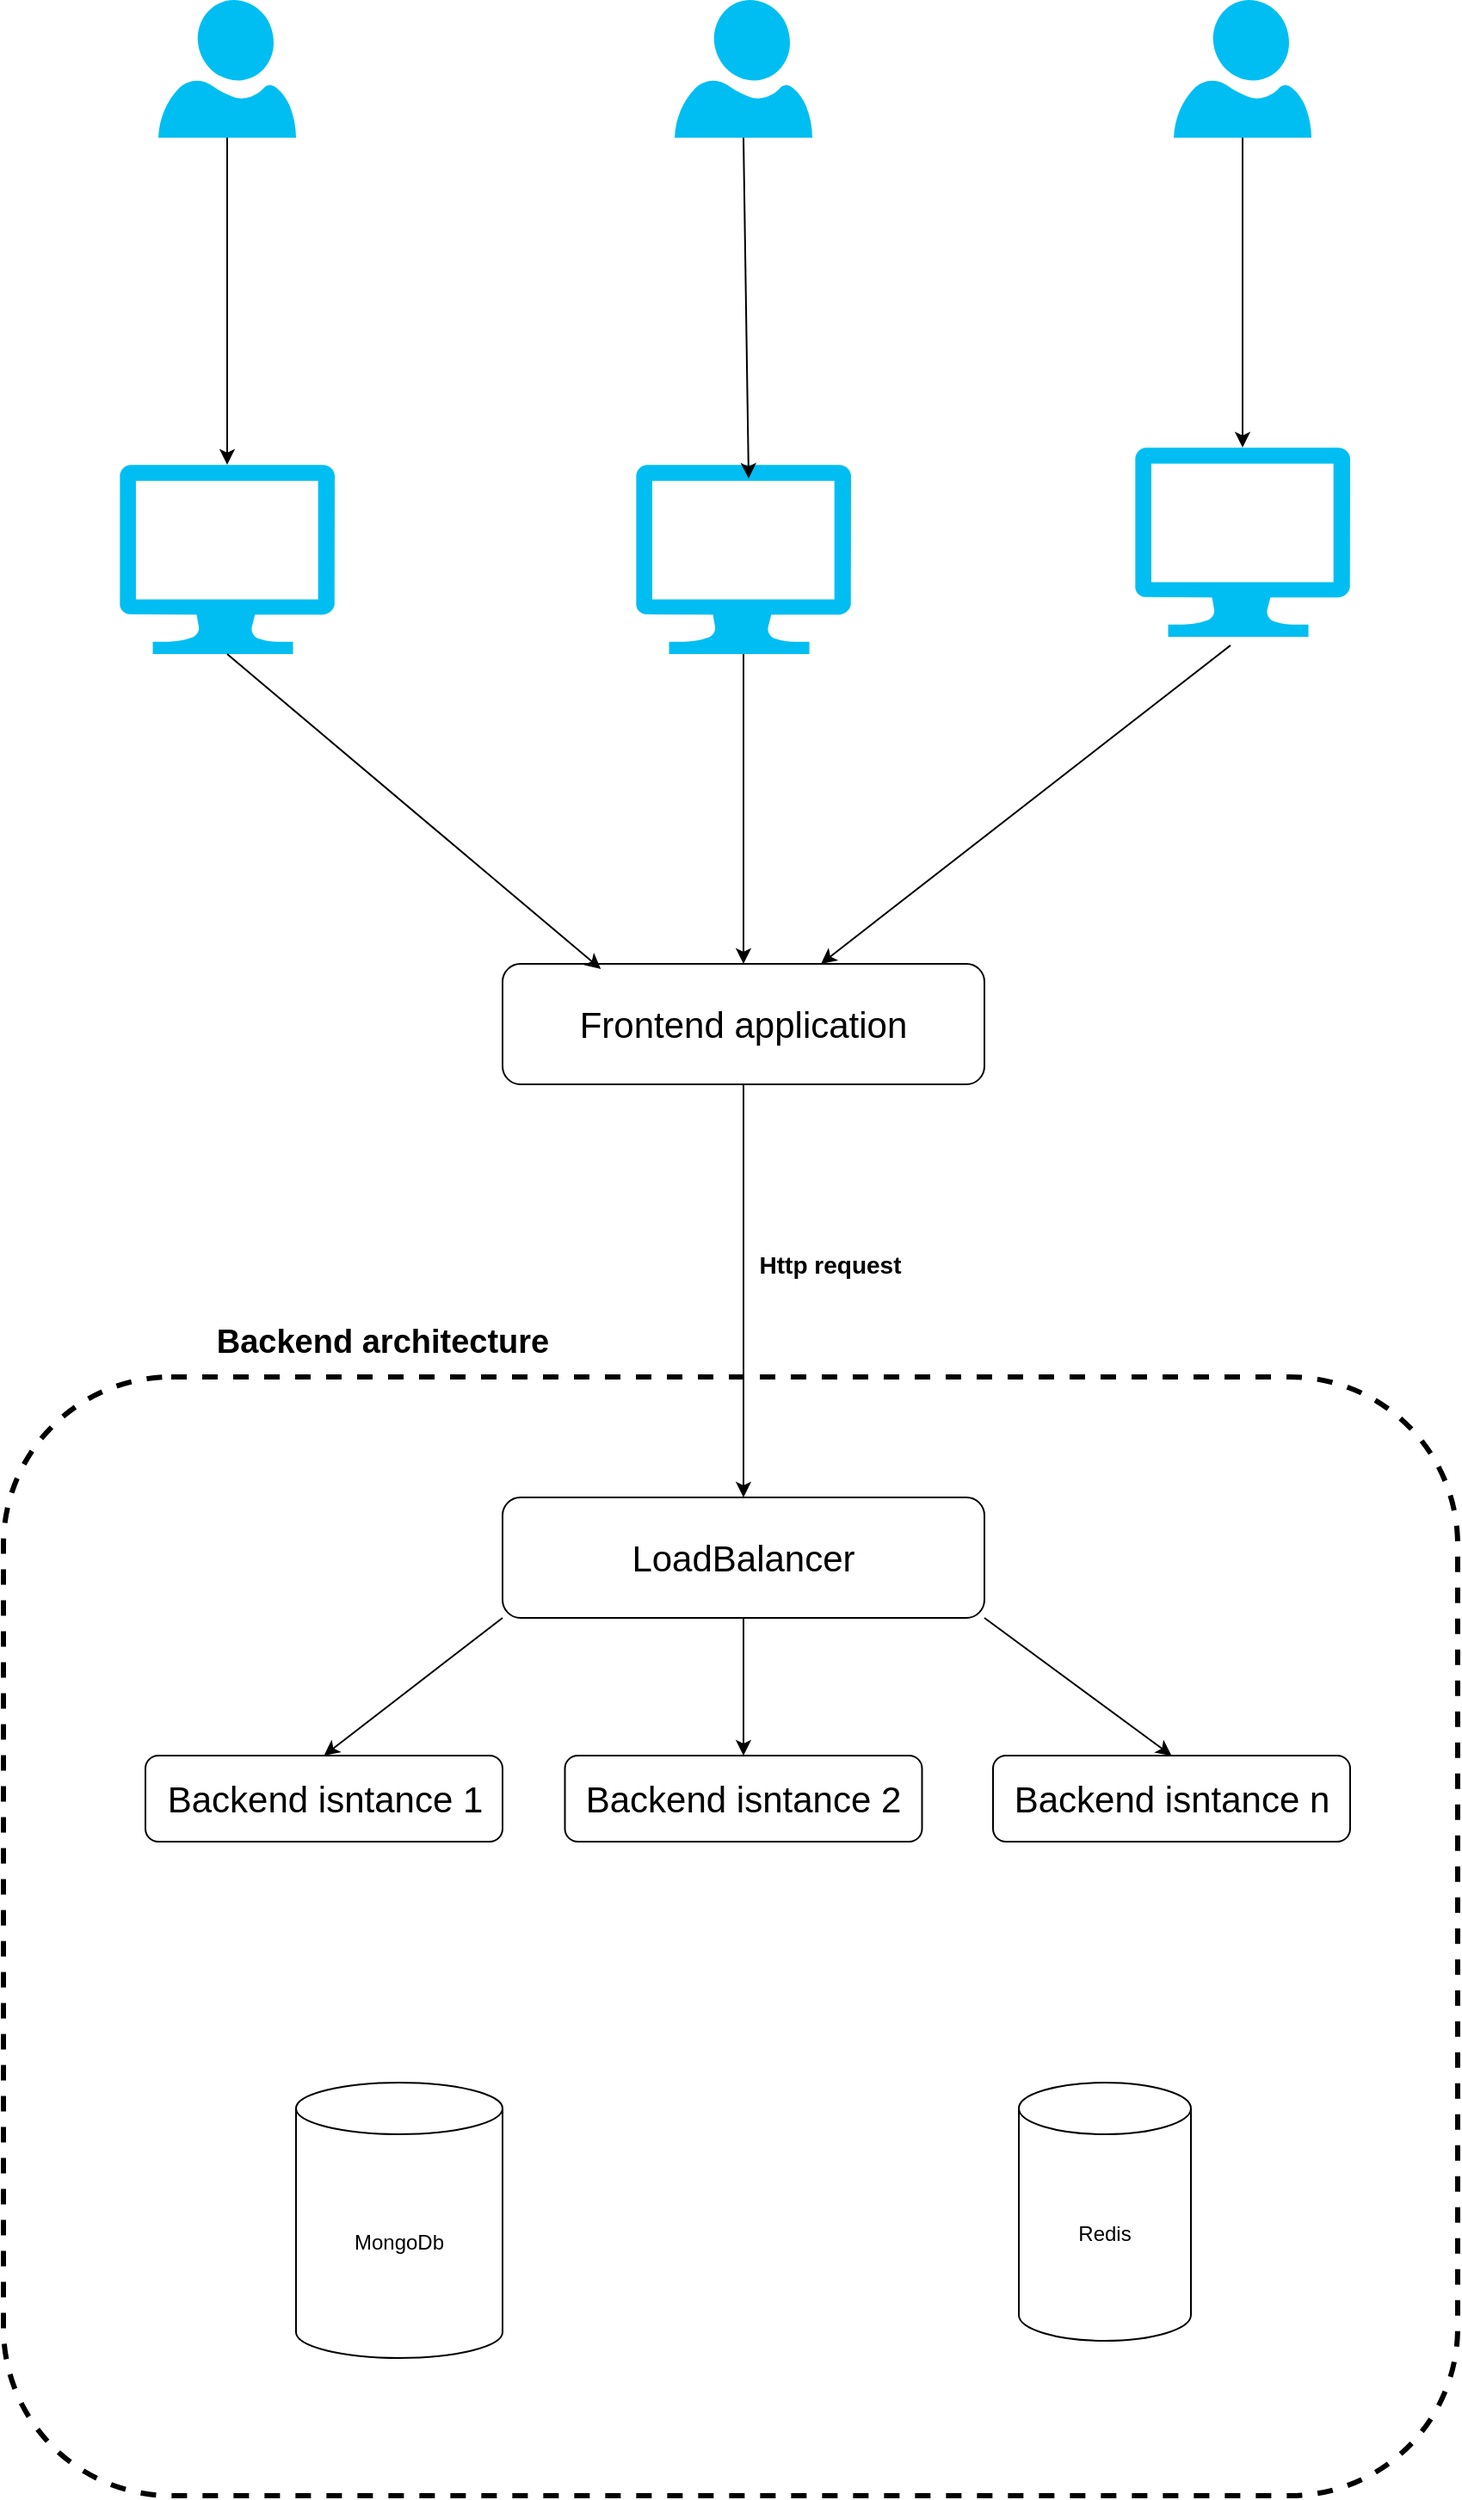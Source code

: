 <mxfile version="22.1.0" type="device">
  <diagram name="Page-1" id="35BrJJmk3PfKp0oa7-4a">
    <mxGraphModel dx="2082" dy="1096" grid="1" gridSize="10" guides="1" tooltips="1" connect="1" arrows="1" fold="1" page="1" pageScale="1" pageWidth="850" pageHeight="1100" math="0" shadow="0">
      <root>
        <mxCell id="0" />
        <mxCell id="1" parent="0" />
        <mxCell id="xgIHe0mshqJdsH0BF-9Y-1" value="" style="verticalLabelPosition=bottom;html=1;verticalAlign=top;align=center;strokeColor=none;fillColor=#00BEF2;shape=mxgraph.azure.user;" vertex="1" parent="1">
          <mxGeometry x="660" y="80" width="80" height="80" as="geometry" />
        </mxCell>
        <mxCell id="xgIHe0mshqJdsH0BF-9Y-4" value="" style="verticalLabelPosition=bottom;html=1;verticalAlign=top;align=center;strokeColor=none;fillColor=#00BEF2;shape=mxgraph.azure.user;" vertex="1" parent="1">
          <mxGeometry x="370" y="80" width="80" height="80" as="geometry" />
        </mxCell>
        <mxCell id="xgIHe0mshqJdsH0BF-9Y-5" value="" style="verticalLabelPosition=bottom;html=1;verticalAlign=top;align=center;strokeColor=none;fillColor=#00BEF2;shape=mxgraph.azure.user;" vertex="1" parent="1">
          <mxGeometry x="70" y="80" width="80" height="80" as="geometry" />
        </mxCell>
        <mxCell id="xgIHe0mshqJdsH0BF-9Y-7" value="" style="rounded=1;whiteSpace=wrap;html=1;dashed=1;fillColor=none;strokeWidth=3;" vertex="1" parent="1">
          <mxGeometry x="-20" y="880" width="845" height="650" as="geometry" />
        </mxCell>
        <mxCell id="xgIHe0mshqJdsH0BF-9Y-8" value="" style="verticalLabelPosition=bottom;html=1;verticalAlign=top;align=center;strokeColor=none;fillColor=#00BEF2;shape=mxgraph.azure.computer;pointerEvents=1;" vertex="1" parent="1">
          <mxGeometry x="347.5" y="350" width="125" height="110" as="geometry" />
        </mxCell>
        <mxCell id="xgIHe0mshqJdsH0BF-9Y-9" value="" style="endArrow=classic;html=1;rounded=0;exitX=0.5;exitY=1;exitDx=0;exitDy=0;exitPerimeter=0;entryX=0.5;entryY=0;entryDx=0;entryDy=0;entryPerimeter=0;" edge="1" parent="1" source="xgIHe0mshqJdsH0BF-9Y-5" target="xgIHe0mshqJdsH0BF-9Y-14">
          <mxGeometry width="50" height="50" relative="1" as="geometry">
            <mxPoint x="420" y="580" as="sourcePoint" />
            <mxPoint x="470" y="530" as="targetPoint" />
          </mxGeometry>
        </mxCell>
        <mxCell id="xgIHe0mshqJdsH0BF-9Y-10" value="" style="endArrow=classic;html=1;rounded=0;exitX=0.5;exitY=1;exitDx=0;exitDy=0;exitPerimeter=0;entryX=0.524;entryY=0.073;entryDx=0;entryDy=0;entryPerimeter=0;" edge="1" parent="1" source="xgIHe0mshqJdsH0BF-9Y-4" target="xgIHe0mshqJdsH0BF-9Y-8">
          <mxGeometry width="50" height="50" relative="1" as="geometry">
            <mxPoint x="420" y="580" as="sourcePoint" />
            <mxPoint x="470" y="530" as="targetPoint" />
          </mxGeometry>
        </mxCell>
        <mxCell id="xgIHe0mshqJdsH0BF-9Y-11" value="" style="endArrow=classic;html=1;rounded=0;entryX=0.5;entryY=0;entryDx=0;entryDy=0;entryPerimeter=0;exitX=0.5;exitY=1;exitDx=0;exitDy=0;exitPerimeter=0;" edge="1" parent="1" source="xgIHe0mshqJdsH0BF-9Y-1" target="xgIHe0mshqJdsH0BF-9Y-15">
          <mxGeometry width="50" height="50" relative="1" as="geometry">
            <mxPoint x="420" y="580" as="sourcePoint" />
            <mxPoint x="470" y="530" as="targetPoint" />
          </mxGeometry>
        </mxCell>
        <mxCell id="xgIHe0mshqJdsH0BF-9Y-12" value="&lt;font style=&quot;font-size: 21px;&quot;&gt;&lt;font style=&quot;font-size: 21px;&quot;&gt;Frontend &lt;/font&gt;application&lt;/font&gt;" style="rounded=1;whiteSpace=wrap;html=1;strokeColor=#000000;" vertex="1" parent="1">
          <mxGeometry x="270" y="640" width="280" height="70" as="geometry" />
        </mxCell>
        <mxCell id="xgIHe0mshqJdsH0BF-9Y-13" value="" style="endArrow=classic;html=1;rounded=0;exitX=0.5;exitY=1;exitDx=0;exitDy=0;" edge="1" parent="1" source="xgIHe0mshqJdsH0BF-9Y-12" target="xgIHe0mshqJdsH0BF-9Y-22">
          <mxGeometry width="50" height="50" relative="1" as="geometry">
            <mxPoint x="420" y="1080" as="sourcePoint" />
            <mxPoint x="470" y="1030" as="targetPoint" />
          </mxGeometry>
        </mxCell>
        <mxCell id="xgIHe0mshqJdsH0BF-9Y-14" value="" style="verticalLabelPosition=bottom;html=1;verticalAlign=top;align=center;strokeColor=none;fillColor=#00BEF2;shape=mxgraph.azure.computer;pointerEvents=1;" vertex="1" parent="1">
          <mxGeometry x="47.5" y="350" width="125" height="110" as="geometry" />
        </mxCell>
        <mxCell id="xgIHe0mshqJdsH0BF-9Y-15" value="" style="verticalLabelPosition=bottom;html=1;verticalAlign=top;align=center;strokeColor=none;fillColor=#00BEF2;shape=mxgraph.azure.computer;pointerEvents=1;" vertex="1" parent="1">
          <mxGeometry x="637.5" y="340" width="125" height="110" as="geometry" />
        </mxCell>
        <mxCell id="xgIHe0mshqJdsH0BF-9Y-17" value="" style="endArrow=classic;html=1;rounded=0;exitX=0.444;exitY=1.045;exitDx=0;exitDy=0;exitPerimeter=0;" edge="1" parent="1" source="xgIHe0mshqJdsH0BF-9Y-15" target="xgIHe0mshqJdsH0BF-9Y-12">
          <mxGeometry width="50" height="50" relative="1" as="geometry">
            <mxPoint x="420" y="580" as="sourcePoint" />
            <mxPoint x="470" y="530" as="targetPoint" />
          </mxGeometry>
        </mxCell>
        <mxCell id="xgIHe0mshqJdsH0BF-9Y-18" value="" style="endArrow=classic;html=1;rounded=0;entryX=0.204;entryY=0.043;entryDx=0;entryDy=0;entryPerimeter=0;exitX=0.5;exitY=1;exitDx=0;exitDy=0;exitPerimeter=0;" edge="1" parent="1" source="xgIHe0mshqJdsH0BF-9Y-14" target="xgIHe0mshqJdsH0BF-9Y-12">
          <mxGeometry width="50" height="50" relative="1" as="geometry">
            <mxPoint x="420" y="580" as="sourcePoint" />
            <mxPoint x="470" y="530" as="targetPoint" />
          </mxGeometry>
        </mxCell>
        <mxCell id="xgIHe0mshqJdsH0BF-9Y-19" value="" style="endArrow=classic;html=1;rounded=0;entryX=0.5;entryY=0;entryDx=0;entryDy=0;exitX=0.5;exitY=1;exitDx=0;exitDy=0;exitPerimeter=0;" edge="1" parent="1" source="xgIHe0mshqJdsH0BF-9Y-8" target="xgIHe0mshqJdsH0BF-9Y-12">
          <mxGeometry width="50" height="50" relative="1" as="geometry">
            <mxPoint x="420" y="580" as="sourcePoint" />
            <mxPoint x="470" y="530" as="targetPoint" />
          </mxGeometry>
        </mxCell>
        <mxCell id="xgIHe0mshqJdsH0BF-9Y-20" value="&lt;font style=&quot;font-size: 19px;&quot;&gt;&lt;b&gt;Backend architecture&lt;/b&gt;&lt;/font&gt;" style="text;html=1;align=center;verticalAlign=middle;resizable=0;points=[];autosize=1;strokeColor=none;fillColor=none;" vertex="1" parent="1">
          <mxGeometry x="90" y="840" width="220" height="40" as="geometry" />
        </mxCell>
        <mxCell id="xgIHe0mshqJdsH0BF-9Y-22" value="&lt;span style=&quot;font-size: 21px;&quot;&gt;LoadBalancer&lt;br&gt;&lt;/span&gt;" style="rounded=1;whiteSpace=wrap;html=1;strokeColor=#000000;" vertex="1" parent="1">
          <mxGeometry x="270" y="950" width="280" height="70" as="geometry" />
        </mxCell>
        <mxCell id="xgIHe0mshqJdsH0BF-9Y-23" value="&lt;font style=&quot;font-size: 14px;&quot;&gt;&lt;b&gt;Http request&lt;/b&gt;&lt;/font&gt;" style="text;html=1;align=center;verticalAlign=middle;resizable=0;points=[];autosize=1;strokeColor=none;fillColor=none;" vertex="1" parent="1">
          <mxGeometry x="405" y="800" width="110" height="30" as="geometry" />
        </mxCell>
        <mxCell id="xgIHe0mshqJdsH0BF-9Y-24" value="MongoDb" style="shape=cylinder3;whiteSpace=wrap;html=1;boundedLbl=1;backgroundOutline=1;size=15;" vertex="1" parent="1">
          <mxGeometry x="150" y="1290" width="120" height="160" as="geometry" />
        </mxCell>
        <mxCell id="xgIHe0mshqJdsH0BF-9Y-28" value="&lt;span style=&quot;font-size: 21px;&quot;&gt;Backend isntance n&lt;/span&gt;" style="rounded=1;whiteSpace=wrap;html=1;strokeColor=#000000;" vertex="1" parent="1">
          <mxGeometry x="555" y="1100" width="207.5" height="50" as="geometry" />
        </mxCell>
        <mxCell id="xgIHe0mshqJdsH0BF-9Y-29" value="&lt;span style=&quot;font-size: 21px;&quot;&gt;Backend isntance 2&lt;/span&gt;" style="rounded=1;whiteSpace=wrap;html=1;strokeColor=#000000;" vertex="1" parent="1">
          <mxGeometry x="306.25" y="1100" width="207.5" height="50" as="geometry" />
        </mxCell>
        <mxCell id="xgIHe0mshqJdsH0BF-9Y-30" value="&lt;span style=&quot;font-size: 21px;&quot;&gt;Backend isntance 1&lt;/span&gt;" style="rounded=1;whiteSpace=wrap;html=1;strokeColor=#000000;" vertex="1" parent="1">
          <mxGeometry x="62.5" y="1100" width="207.5" height="50" as="geometry" />
        </mxCell>
        <mxCell id="xgIHe0mshqJdsH0BF-9Y-31" value="" style="endArrow=classic;html=1;rounded=0;entryX=0.5;entryY=0;entryDx=0;entryDy=0;exitX=1;exitY=1;exitDx=0;exitDy=0;" edge="1" parent="1" source="xgIHe0mshqJdsH0BF-9Y-22" target="xgIHe0mshqJdsH0BF-9Y-28">
          <mxGeometry width="50" height="50" relative="1" as="geometry">
            <mxPoint x="420" y="1080" as="sourcePoint" />
            <mxPoint x="470" y="1040" as="targetPoint" />
          </mxGeometry>
        </mxCell>
        <mxCell id="xgIHe0mshqJdsH0BF-9Y-33" value="" style="endArrow=classic;html=1;rounded=0;exitX=0;exitY=1;exitDx=0;exitDy=0;entryX=0.5;entryY=0;entryDx=0;entryDy=0;" edge="1" parent="1" source="xgIHe0mshqJdsH0BF-9Y-22" target="xgIHe0mshqJdsH0BF-9Y-30">
          <mxGeometry width="50" height="50" relative="1" as="geometry">
            <mxPoint x="420" y="1080" as="sourcePoint" />
            <mxPoint x="470" y="1030" as="targetPoint" />
          </mxGeometry>
        </mxCell>
        <mxCell id="xgIHe0mshqJdsH0BF-9Y-34" value="" style="endArrow=classic;html=1;rounded=0;exitX=0.5;exitY=1;exitDx=0;exitDy=0;entryX=0.5;entryY=0;entryDx=0;entryDy=0;" edge="1" parent="1" source="xgIHe0mshqJdsH0BF-9Y-22" target="xgIHe0mshqJdsH0BF-9Y-29">
          <mxGeometry width="50" height="50" relative="1" as="geometry">
            <mxPoint x="420" y="1080" as="sourcePoint" />
            <mxPoint x="470" y="1030" as="targetPoint" />
          </mxGeometry>
        </mxCell>
        <mxCell id="xgIHe0mshqJdsH0BF-9Y-35" value="Redis" style="shape=cylinder3;whiteSpace=wrap;html=1;boundedLbl=1;backgroundOutline=1;size=15;" vertex="1" parent="1">
          <mxGeometry x="570" y="1290" width="100" height="150" as="geometry" />
        </mxCell>
      </root>
    </mxGraphModel>
  </diagram>
</mxfile>
